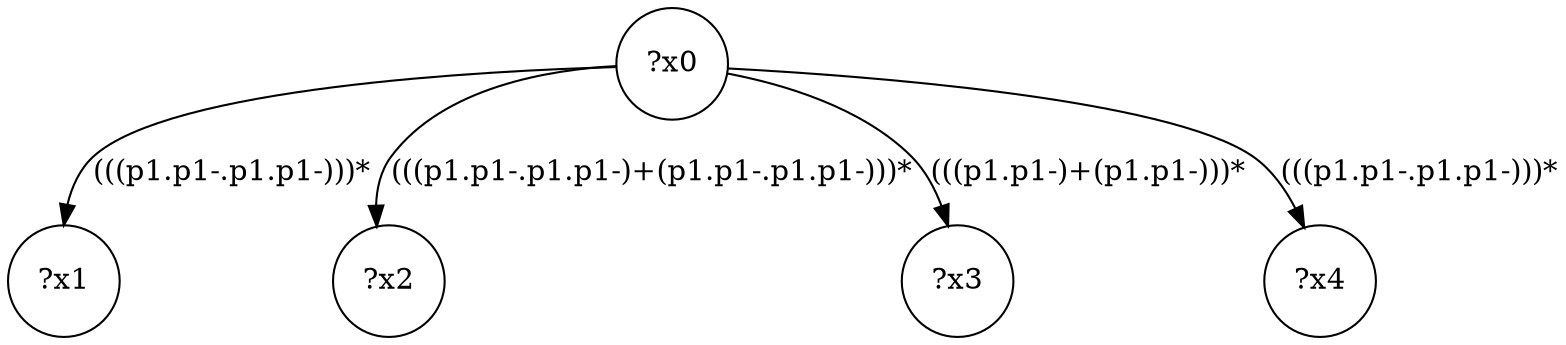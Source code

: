 digraph g {
	x0 [shape=circle, label="?x0"];
	x1 [shape=circle, label="?x1"];
	x0 -> x1 [label="(((p1.p1-.p1.p1-)))*"];
	x2 [shape=circle, label="?x2"];
	x0 -> x2 [label="(((p1.p1-.p1.p1-)+(p1.p1-.p1.p1-)))*"];
	x3 [shape=circle, label="?x3"];
	x0 -> x3 [label="(((p1.p1-)+(p1.p1-)))*"];
	x4 [shape=circle, label="?x4"];
	x0 -> x4 [label="(((p1.p1-.p1.p1-)))*"];
}
